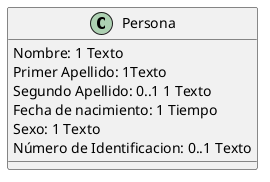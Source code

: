 @startuml
class Persona{
Nombre: 1 Texto
Primer Apellido: 1Texto
Segundo Apellido: 0..1 1 Texto
Fecha de nacimiento: 1 Tiempo
Sexo: 1 Texto
Número de Identificacion: 0..1 Texto

}
@enduml